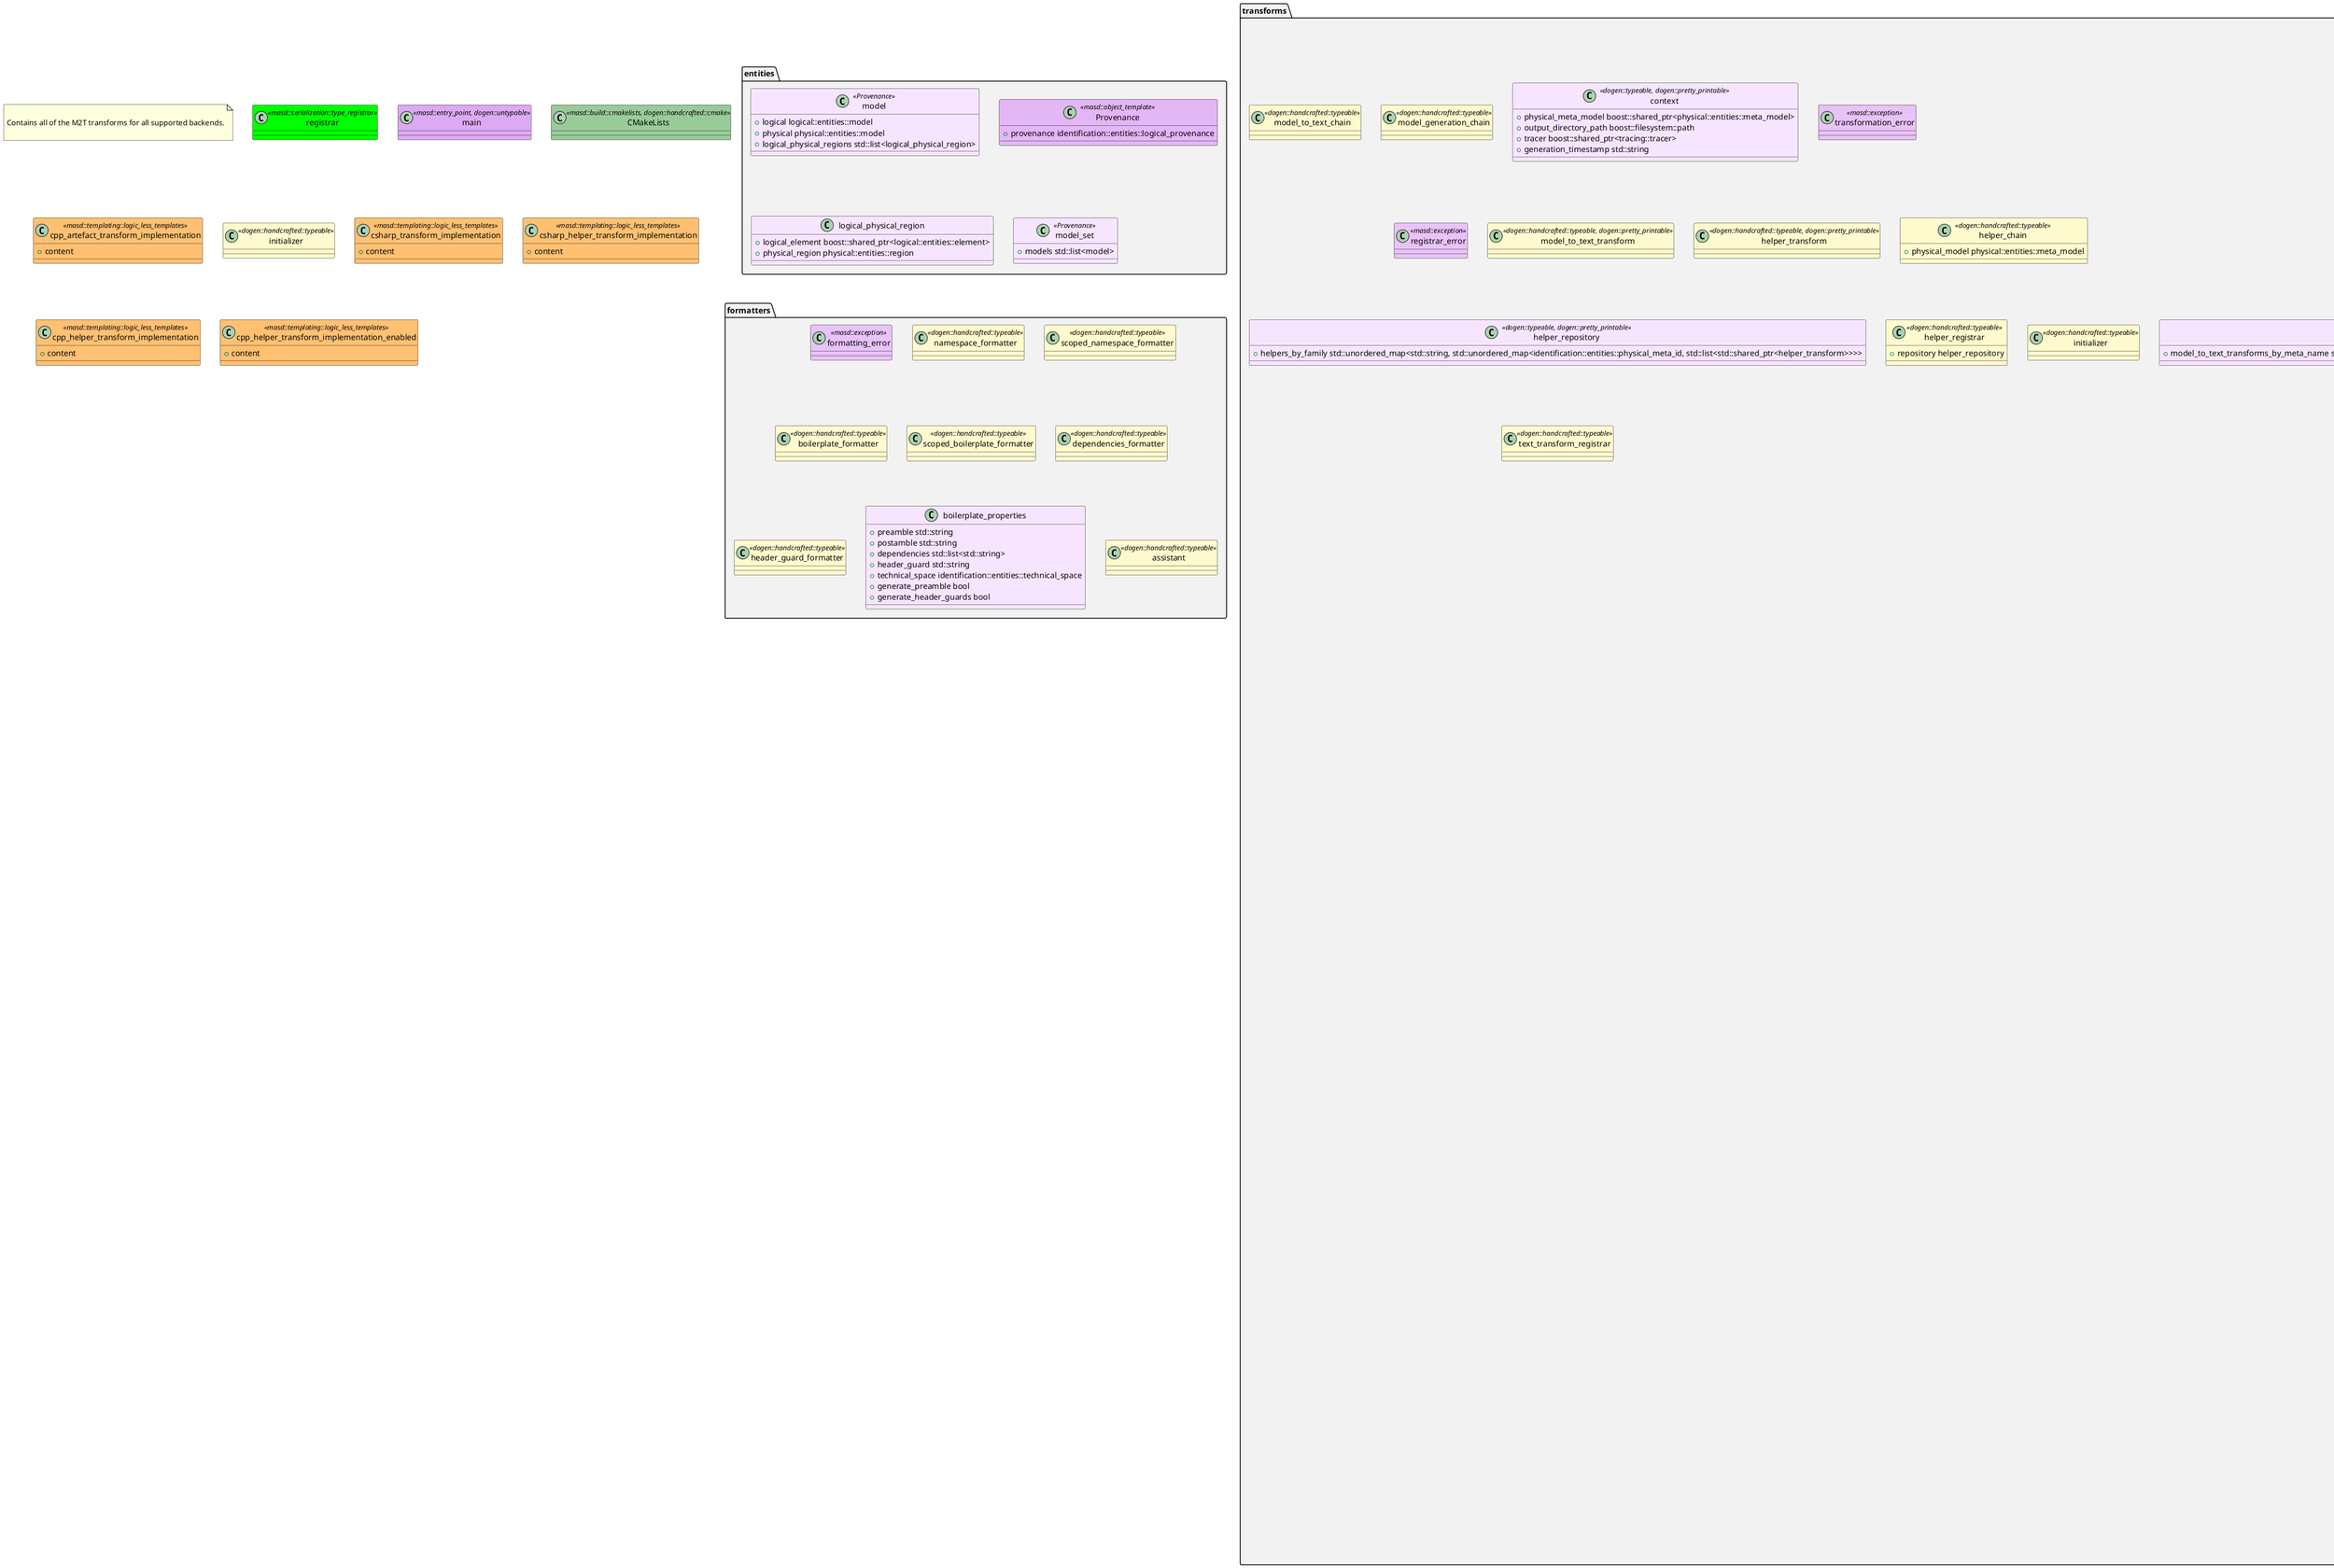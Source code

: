 @startuml
set namespaceSeparator ::
note as N1

Contains all of the M2T transforms for all supported backends.

end note

namespace entities #F2F2F2 {
        class model <<Provenance>> #F7E5FF {
                +{field} logical logical::entities::model
                +{field} physical physical::entities::model
                +{field} logical_physical_regions std::list<logical_physical_region>
}

        class Provenance <<masd::object_template>> #E3B6F6 {
                +{field} provenance identification::entities::logical_provenance
}

        class logical_physical_region #F7E5FF {
                +{field} logical_element boost::shared_ptr<logical::entities::element>
                +{field} physical_region physical::entities::region
}

        class model_set <<Provenance>> #F7E5FF {
                +{field} models std::list<model>
}

}

namespace transforms #F2F2F2 {
        class model_to_text_chain <<dogen::handcrafted::typeable>> #FFFACD {
}

        class model_generation_chain <<dogen::handcrafted::typeable>> #FFFACD {
}

        class context <<dogen::typeable, dogen::pretty_printable>> #F7E5FF {
                +{field} physical_meta_model boost::shared_ptr<physical::entities::meta_model>
                +{field} output_directory_path boost::filesystem::path
                +{field} tracer boost::shared_ptr<tracing::tracer>
                +{field} generation_timestamp std::string
}

        class transformation_error <<masd::exception>> #E8C2F8 {
}

        class registrar_error <<masd::exception>> #E8C2F8 {
}

        class model_to_text_transform <<dogen::handcrafted::typeable, dogen::pretty_printable>> #FFFACD {
}

        namespace cpp <<masd::physical::backend>> #F2F2F2 {
                class implementation <<masd::physical::part>> #43CD80 {
                        +{field} external_modules_path_contribution
                        +{field} model_modules_path_contribution
                        +{field} facet_path_contribution
                        +{field} requires_relative_path
                        +{field} directory_name
}

                class public_headers <<masd::physical::part>> #43CD80 {
                        +{field} external_modules_path_contribution
                        +{field} model_modules_path_contribution
                        +{field} facet_path_contribution
                        +{field} requires_relative_path
                        +{field} directory_name
}

                class testing <<masd::physical::part>> #43CD80 {
                        +{field} external_modules_path_contribution
                        +{field} model_modules_path_contribution
                        +{field} facet_path_contribution
                        +{field} requires_relative_path
                        +{field} directory_name
}

                class standard_header_file <<masd::physical::archetype_kind>> #68D799 {
                        +{field} file_extension
}

                namespace types <<masd::physical::facet>> #F2F2F2 {
                        class initializer <<dogen::handcrafted::typeable>> #FFFACD {
}

                        class smart_pointer_helper <<masd::physical::helper>> #F7E5FF {
                                +{field} stitch_template_content
}

                        class archetype_class_header_transform <<masd::physical::archetype, dogen::header_facet_default_configuration>> #68D799 {
                                +{field} stitch_template_content
}

                        class archetype_class_implementation_transform <<masd::physical::archetype, dogen::implementation_configuration>> #68D799 {
                                +{field} stitch_template_content
}

                        class archetype_class_header_factory <<masd::physical::archetype, dogen::header_configuration>> #68D799 {
                                +{field} stitch_template_content
}

                        class archetype_class_implementation_factory <<masd::physical::archetype, dogen::implementation_configuration>> #68D799 {
                                +{field} stitch_template_content
}

                        class facet_class_header_transform <<masd::physical::archetype, dogen::header_facet_default_configuration>> #68D799 {
                                +{field} stitch_template_content
}

                        class facet_class_implementation_transform <<masd::physical::archetype, dogen::implementation_configuration>> #68D799 {
                                +{field} stitch_template_content
}

                        class facet_class_header_factory <<masd::physical::archetype, dogen::header_configuration>> #68D799 {
                                +{field} stitch_template_content
}

                        class facet_class_implementation_factory <<masd::physical::archetype, dogen::implementation_configuration>> #68D799 {
                                +{field} stitch_template_content
}

                        class backend_class_header_transform <<masd::physical::archetype, dogen::header_facet_default_configuration>> #68D799 {
                                +{field} stitch_template_content
}

                        class backend_class_implementation_transform <<masd::physical::archetype, dogen::implementation_configuration>> #68D799 {
                                +{field} stitch_template_content
}

                        class backend_class_header_factory <<masd::physical::archetype, dogen::header_configuration>> #68D799 {
                                +{field} stitch_template_content
}

                        class part_class_header_transform <<masd::physical::archetype, dogen::header_facet_default_configuration>> #68D799 {
                                +{field} stitch_template_content
}

                        class part_class_header_factory <<masd::physical::archetype, dogen::header_configuration>> #68D799 {
                                +{field} stitch_template_content
}

                        class helper_class_header_transform <<masd::physical::archetype, dogen::header_facet_default_configuration>> #68D799 {
                                +{field} stitch_template_content
}

                        class helper_class_header_factory <<masd::physical::archetype, dogen::header_configuration>> #68D799 {
                                +{field} stitch_template_content
}

                        class archetype_kind_class_header_factory <<masd::physical::archetype, dogen::header_configuration>> #68D799 {
                                +{field} stitch_template_content
}

                        class backend_class_implementation_factory <<masd::physical::archetype, dogen::implementation_configuration>> #68D799 {
                                +{field} stitch_template_content
}

                        class part_class_implementation_transform <<masd::physical::archetype, dogen::implementation_configuration>> #68D799 {
                                +{field} stitch_template_content
}

                        class part_class_implementation_factory <<masd::physical::archetype, dogen::implementation_configuration>> #68D799 {
                                +{field} stitch_template_content
}

                        class helper_class_implementation_transform <<masd::physical::archetype, dogen::implementation_configuration>> #68D799 {
                                +{field} stitch_template_content
}

                        class helper_class_implementation_factory <<masd::physical::archetype, dogen::implementation_configuration>> #68D799 {
                                +{field} stitch_template_content
}

                        class archetype_kind_class_implementation_factory <<masd::physical::archetype, dogen::implementation_configuration>> #68D799 {
                                +{field} stitch_template_content
}

                        class class_header <<masd::physical::archetype, dogen::object_header_configuration>> #68D799 {
                                +{field} stitch_template_content
}

                        class class_forward_declarations <<masd::physical::archetype, dogen::header_configuration>> #68D799 {
                                +{field} stitch_template_content
}

                        class namespace_header <<masd::physical::archetype, dogen::header_facet_default_configuration>> #68D799 {
                                +{field} stitch_template_content
}

                        class visitor_header <<masd::physical::archetype, dogen::header_facet_default_configuration>> #68D799 {
                                +{field} stitch_template_content
}

                        class primitive_header <<masd::physical::archetype, dogen::primitive_header_configuration>> #68D799 {
                                +{field} stitch_template_content
}

                        class primitive_forward_declarations <<masd::physical::archetype, dogen::header_configuration>> #68D799 {
                                +{field} stitch_template_content
}

                        class feature_template_bundle_header <<masd::physical::archetype, dogen::header_facet_default_configuration>> #68D799 {
                                +{field} stitch_template_content
}

                        class feature_bundle_header <<masd::physical::archetype, dogen::header_facet_default_configuration>> #68D799 {
                                +{field} stitch_template_content
}

                        class variability_initializer_header <<masd::physical::archetype, dogen::header_facet_default_configuration>> #68D799 {
                                +{field} stitch_template_content
}

                        class main <<masd::physical::archetype, dogen::implementation_configuration>> #68D799 {
                                +{field} stitch_template_content
}

                        class class_implementation <<masd::physical::archetype, dogen::object_implementation_configuration>> #68D799 {
                                +{field} stitch_template_content
}

                        class exception_header <<masd::physical::archetype, dogen::header_facet_default_configuration>> #68D799 {
                                +{field} stitch_template_content
}

                        class enum_header <<masd::physical::archetype, dogen::enumeration_header_configuration>> #68D799 {
                                +{field} stitch_template_content
}

                        class visitor_forward_declarations <<masd::physical::archetype, dogen::header_configuration>> #68D799 {
                                +{field} stitch_template_content
}

                        class primitive_implementation <<masd::physical::archetype, dogen::primitive_implementation_configuration>> #68D799 {
                                +{field} stitch_template_content
}

                        class builtin_header <<masd::physical::archetype, dogen::builtin_header_configuration>> #68D799 {
                                +{field} stitch_template_content
}

                        class feature_template_bundle_implementation <<masd::physical::archetype, dogen::implementation_configuration>> #68D799 {
                                +{field} stitch_template_content
}

                        class feature_bundle_implementation <<masd::physical::archetype, dogen::implementation_configuration>> #68D799 {
                                +{field} stitch_template_content
}

                        class variability_initializer_implementation <<masd::physical::archetype, dogen::implementation_configuration>> #68D799 {
                                +{field} stitch_template_content
}

}

                class base_archetype_configuration <<masd::variability::profile>> #DDECEC {
                        +{field} masd.physical.technical_space
}

                class tests_configuration <<masd::variability::profile>> #DDECEC {
                        +{field} masd.physical.part_id
                        +{field} masd.physical.wale_template_reference
                        +{field} masd.physical.relation_status
}

transforms::cpp::base_archetype_configuration <|-- transforms::cpp::tests_configuration
                class header_configuration <<masd::variability::profile>> #DDECEC {
                        +{field} masd.physical.part_id
                        +{field} masd.physical.wale_template_reference
}

transforms::cpp::base_archetype_configuration <|-- transforms::cpp::header_configuration
                class header_facet_default_configuration <<masd::variability::profile>> #DDECEC {
                        +{field} masd.physical.relation_status
}

transforms::cpp::header_configuration <|-- transforms::cpp::header_facet_default_configuration
                class enumeration_header_configuration <<masd::variability::profile>> #DDECEC {
                        +{field} masd.physical.logical_meta_element_id
                        +{field} masd.wale.kvp.archetype.simple_name
}

transforms::cpp::header_facet_default_configuration <|-- transforms::cpp::enumeration_header_configuration
                class object_header_configuration <<masd::variability::profile>> #DDECEC {
                        +{field} masd.physical.logical_meta_element_id
                        +{field} masd.wale.kvp.archetype.simple_name
}

transforms::cpp::header_facet_default_configuration <|-- transforms::cpp::object_header_configuration
                class primitive_header_configuration <<masd::variability::profile>> #DDECEC {
                        +{field} masd.physical.logical_meta_element_id
                        +{field} masd.wale.kvp.archetype.simple_name
}

transforms::cpp::header_facet_default_configuration <|-- transforms::cpp::primitive_header_configuration
                class builtin_header_configuration <<masd::variability::profile>> #DDECEC {
                        +{field} masd.physical.logical_meta_element_id
                        +{field} masd.wale.kvp.archetype.simple_name
}

transforms::cpp::header_facet_default_configuration <|-- transforms::cpp::builtin_header_configuration
                class implementation_configuration <<masd::variability::profile>> #DDECEC {
                        +{field} masd.physical.part_id
                        +{field} masd.physical.wale_template_reference
                        +{field} masd.physical.relation_status
}

transforms::cpp::base_archetype_configuration <|-- transforms::cpp::implementation_configuration
                class object_implementation_configuration <<masd::variability::profile>> #DDECEC {
                        +{field} masd.physical.logical_meta_element_id
                        +{field} masd.wale.kvp.archetype.simple_name
}

transforms::cpp::implementation_configuration <|-- transforms::cpp::object_implementation_configuration
                class primitive_implementation_configuration <<masd::variability::profile>> #DDECEC {
                        +{field} masd.physical.logical_meta_element_id
                        +{field} masd.wale.kvp.archetype.simple_name
}

transforms::cpp::implementation_configuration <|-- transforms::cpp::primitive_implementation_configuration
                class enumeration_implementation_configuration <<masd::variability::profile>> #DDECEC {
                        +{field} masd.physical.logical_meta_element_id
                        +{field} masd.wale.kvp.archetype.simple_name
}

transforms::cpp::implementation_configuration <|-- transforms::cpp::enumeration_implementation_configuration
                namespace hash <<masd::physical::facet>> #F2F2F2 {
                        class initializer <<dogen::handcrafted::typeable>> #FFFACD {
}

                        class date_helper <<masd::physical::helper>> #F7E5FF {
                                +{field} stitch_template_content
}

                        class ptime_helper <<masd::physical::helper>> #F7E5FF {
                                +{field} stitch_template_content
}

                        class associative_container_helper <<masd::physical::helper>> #F7E5FF {
                                +{field} stitch_template_content
}

                        class optional_helper <<masd::physical::helper>> #F7E5FF {
                                +{field} stitch_template_content
}

                        class sequence_container_helper <<masd::physical::helper>> #F7E5FF {
                                +{field} stitch_template_content
}

                        class variant_helper <<masd::physical::helper>> #F7E5FF {
                                +{field} stitch_template_content
}

                        class time_duration_helper <<masd::physical::helper>> #F7E5FF {
                                +{field} stitch_template_content
}

                        class ptree_helper <<masd::physical::helper>> #F7E5FF {
                                +{field} stitch_template_content
}

                        class pair_helper <<masd::physical::helper>> #F7E5FF {
                                +{field} stitch_template_content
}

                        class smart_pointer_helper <<masd::physical::helper>> #F7E5FF {
                                +{field} stitch_template_content
}

                        class path_helper <<masd::physical::helper>> #F7E5FF {
                                +{field} stitch_template_content
}

                        class class_header <<masd::physical::archetype, dogen::object_header_configuration>> #68D799 {
                                +{field} stitch_template_content
}

                        class class_implementation <<masd::physical::archetype, dogen::object_implementation_configuration>> #68D799 {
                                +{field} stitch_template_content
}

                        class enum_header <<masd::physical::archetype, dogen::enumeration_header_configuration>> #68D799 {
                                +{field} stitch_template_content
}

                        class builtin_header <<masd::physical::archetype, dogen::builtin_header_configuration>> #68D799 {
                                +{field} stitch_template_content
}

                        class primitive_header <<masd::physical::archetype, dogen::primitive_header_configuration>> #68D799 {
                                +{field} stitch_template_content
}

                        class primitive_implementation <<masd::physical::archetype, dogen::primitive_implementation_configuration>> #68D799 {
                                +{field} stitch_template_content
}

}

                namespace build <<masd::physical::facet>> #F2F2F2 {
                        class initializer <<dogen::handcrafted::typeable>> #FFFACD {
}

                        class include_cmakelists <<masd::physical::archetype>> #68D799 {
                                +{field} stitch_template_content
}

                        class source_cmakelists <<masd::physical::archetype>> #68D799 {
                                +{field} stitch_template_content
}

}

                namespace io <<masd::physical::facet>> #F2F2F2 {
                        class initializer <<dogen::handcrafted::typeable>> #FFFACD {
}

                        class optional_helper <<masd::physical::helper>> #F7E5FF {
                                +{field} stitch_template_content
}

                        class pair_helper <<masd::physical::helper>> #F7E5FF {
                                +{field} stitch_template_content
}

                        class string_helper <<masd::physical::helper>> #F7E5FF {
                                +{field} stitch_template_content
}

                        class ptree_helper <<masd::physical::helper>> #F7E5FF {
                                +{field} stitch_template_content
}

                        class associative_container_helper <<masd::physical::helper>> #F7E5FF {
                                +{field} stitch_template_content
}

                        class sequence_container_helper <<masd::physical::helper>> #F7E5FF {
                                +{field} stitch_template_content
}

                        class smart_pointer_helper <<masd::physical::helper>> #F7E5FF {
                                +{field} stitch_template_content
}

                        class variant_helper <<masd::physical::helper>> #F7E5FF {
                                +{field} stitch_template_content
}

                        class inserter_implementation_helper <<dogen::handcrafted::typeable>> #FFFACD {
}

                        class class_header <<masd::physical::archetype, dogen::object_header_configuration>> #68D799 {
                                +{field} stitch_template_content
}

                        class class_implementation <<masd::physical::archetype, dogen::object_implementation_configuration>> #68D799 {
                                +{field} stitch_template_content
}

                        class enum_header <<masd::physical::archetype, dogen::enumeration_header_configuration>> #68D799 {
                                +{field} stitch_template_content
}

                        class enum_implementation <<masd::physical::archetype, dogen::enumeration_implementation_configuration>> #68D799 {
                                +{field} stitch_template_content
}

                        class primitive_header <<masd::physical::archetype, dogen::primitive_header_configuration>> #68D799 {
                                +{field} stitch_template_content
}

                        class builtin_header <<masd::physical::archetype, dogen::builtin_header_configuration>> #68D799 {
                                +{field} stitch_template_content
}

                        class primitive_implementation <<masd::physical::archetype, dogen::primitive_implementation_configuration>> #68D799 {
                                +{field} stitch_template_content
}

}

                namespace visual_studio <<masd::physical::facet>> #F2F2F2 {
                        class initializer <<dogen::handcrafted::typeable>> #FFFACD {
}

                        class solution <<masd::physical::archetype>> #68D799 {
                                +{field} stitch_template_content
}

                        class msbuild_targets <<masd::physical::archetype>> #68D799 {
                                +{field} stitch_template_content
}

                        class project <<masd::physical::archetype>> #68D799 {
                                +{field} stitch_template_content
}

}

                namespace serialization <<masd::physical::facet>> #F2F2F2 {
                        class initializer <<dogen::handcrafted::typeable>> #FFFACD {
}

                        class path_helper <<masd::physical::helper>> #F7E5FF {
                                +{field} stitch_template_content
}

                        class class_header <<masd::physical::archetype, dogen::object_header_configuration>> #68D799 {
                                +{field} stitch_template_content
}

                        class class_forward_declarations <<masd::physical::archetype, dogen::header_configuration>> #68D799 {
                                +{field} stitch_template_content
}

                        class primitive_header <<masd::physical::archetype, dogen::primitive_header_configuration>> #68D799 {
                                +{field} stitch_template_content
}

                        class primitive_forward_declarations <<masd::physical::archetype, dogen::header_configuration>> #68D799 {
                                +{field} stitch_template_content
}

                        class type_registrar_header <<masd::physical::archetype, dogen::header_facet_default_configuration>> #68D799 {
                                +{field} stitch_template_content
}

                        class class_implementation <<masd::physical::archetype, dogen::object_implementation_configuration>> #68D799 {
                                +{field} stitch_template_content
}

                        class builtin_header <<masd::physical::archetype, dogen::builtin_header_configuration>> #68D799 {
                                +{field} stitch_template_content
}

                        class primitive_implementation <<masd::physical::archetype, dogen::primitive_implementation_configuration>> #68D799 {
                                +{field} stitch_template_content
}

                        class enum_header <<masd::physical::archetype, dogen::enumeration_header_configuration>> #68D799 {
                                +{field} stitch_template_content
}

                        class type_registrar_implementation <<masd::physical::archetype, dogen::implementation_configuration>> #68D799 {
                                +{field} stitch_template_content
}

}

                namespace test_data <<masd::physical::facet>> #F2F2F2 {
                        class initializer <<dogen::handcrafted::typeable>> #FFFACD {
}

                        class date_helper <<masd::physical::helper>> #F7E5FF {
                                +{field} stitch_template_content
}

                        class bool_helper <<masd::physical::helper>> #F7E5FF {
                                +{field} stitch_template_content
}

                        class char_helper <<masd::physical::helper>> #F7E5FF {
                                +{field} stitch_template_content
}

                        class ptree_helper <<masd::physical::helper>> #F7E5FF {
                                +{field} stitch_template_content
}

                        class associative_container_helper <<masd::physical::helper>> #F7E5FF {
                                +{field} stitch_template_content
}

                        class pair_helper <<masd::physical::helper>> #F7E5FF {
                                +{field} stitch_template_content
}

                        class number_helper <<masd::physical::helper>> #F7E5FF {
                                +{field} stitch_template_content
}

                        class variant_helper <<masd::physical::helper>> #F7E5FF {
                                +{field} stitch_template_content
}

                        class path_helper <<masd::physical::helper>> #F7E5FF {
                                +{field} stitch_template_content
}

                        class ptime_helper <<masd::physical::helper>> #F7E5FF {
                                +{field} stitch_template_content
}

                        class optional_helper <<masd::physical::helper>> #F7E5FF {
                                +{field} stitch_template_content
}

                        class smart_pointer_helper <<masd::physical::helper>> #F7E5FF {
                                +{field} stitch_template_content
}

                        class sequence_container_helper <<masd::physical::helper>> #F7E5FF {
                                +{field} stitch_template_content
}

                        class string_helper <<masd::physical::helper>> #F7E5FF {
                                +{field} stitch_template_content
}

                        class domain_type_helper <<masd::physical::helper>> #F7E5FF {
                                +{field} stitch_template_content
}

                        class time_duration_helper <<masd::physical::helper>> #F7E5FF {
                                +{field} stitch_template_content
}

                        class class_header <<masd::physical::archetype, dogen::object_header_configuration>> #68D799 {
                                +{field} stitch_template_content
}

                        class enum_header <<masd::physical::archetype, dogen::enumeration_header_configuration>> #68D799 {
                                +{field} stitch_template_content
}

                        class primitive_header <<masd::physical::archetype, dogen::primitive_header_configuration>> #68D799 {
                                +{field} stitch_template_content
}

                        class builtin_header <<masd::physical::archetype, dogen::builtin_header_configuration>> #68D799 {
                                +{field} stitch_template_content
}

                        class class_implementation <<masd::physical::archetype, dogen::object_implementation_configuration>> #68D799 {
                                +{field} stitch_template_content
}

                        class enum_implementation <<masd::physical::archetype, dogen::enumeration_implementation_configuration>> #68D799 {
                                +{field} stitch_template_content
}

                        class primitive_implementation <<masd::physical::archetype, dogen::primitive_implementation_configuration>> #68D799 {
                                +{field} stitch_template_content
}

}

                namespace tests <<masd::physical::facet>> #F2F2F2 {
                        class initializer <<dogen::handcrafted::typeable>> #FFFACD {
}

                        class class_implementation <<masd::physical::archetype, dogen::tests_configuration>> #68D799 {
                                +{field} stitch_template_content
}

                        class main <<masd::physical::archetype, dogen::tests_configuration>> #68D799 {
                                +{field} stitch_template_content
}

                        class enum_implementation <<masd::physical::archetype, dogen::tests_configuration>> #68D799 {
                                +{field} stitch_template_content
}

                        class cmakelists <<masd::physical::archetype>> #68D799 {
                                +{field} stitch_template_content
}

}

                namespace odb <<masd::physical::facet>> #F2F2F2 {
                        class initializer <<dogen::handcrafted::typeable>> #FFFACD {
}

                        class class_header <<masd::physical::archetype, dogen::object_header_configuration>> #68D799 {
                                +{field} stitch_template_content
}

                        class builtin_header <<masd::physical::archetype, dogen::builtin_header_configuration>> #68D799 {
                                +{field} stitch_template_content
}

                        class enum_header <<masd::physical::archetype, dogen::enumeration_header_configuration>> #68D799 {
                                +{field} stitch_template_content
}

                        class primitive_header <<masd::physical::archetype, dogen::primitive_header_configuration>> #68D799 {
                                +{field} stitch_template_content
}

                        class object_odb_options <<masd::physical::archetype>> #68D799 {
                                +{field} stitch_template_content
}

                        class primitive_odb_options <<masd::physical::archetype>> #68D799 {
                                +{field} stitch_template_content
}

                        class common_odb_options <<masd::physical::archetype>> #68D799 {
                                +{field} stitch_template_content
}

}

                namespace lexical_cast <<masd::physical::facet>> #F2F2F2 {
                        class initializer <<dogen::handcrafted::typeable>> #FFFACD {
}

                        class enum_header <<masd::physical::archetype, dogen::enumeration_header_configuration>> #68D799 {
                                +{field} stitch_template_content
}

}

                class initializer <<dogen::handcrafted::typeable>> #FFFACD {
}

                class project <<masd::physical::part>> #43CD80 {
                        +{field} external_modules_path_contribution
                        +{field} model_modules_path_contribution
                        +{field} facet_path_contribution
                        +{field} requires_relative_path
}

}

        class helper_transform <<dogen::handcrafted::typeable, dogen::pretty_printable>> #FFFACD {
}

        class helper_chain <<dogen::handcrafted::typeable>> #FFFACD {
                +{field} physical_model physical::entities::meta_model
}

        class helper_repository <<dogen::typeable, dogen::pretty_printable>> #F7E5FF {
                +{field} helpers_by_family std::unordered_map<std::string, std::unordered_map<identification::entities::physical_meta_id, std::list<std::shared_ptr<helper_transform>>>>
}

        class helper_registrar <<dogen::handcrafted::typeable>> #FFFACD {
                +{field} repository helper_repository
}

        namespace csharp <<masd::physical::backend>> #F2F2F2 {
                class archetype_configuration <<masd::variability::profile>> #DDECEC {
                        +{field} masd.physical.part_id
                        +{field} masd.physical.wale_template_reference
                        +{field} masd.physical.relation_status
                        +{field} masd.physical.technical_space
}

                class primitive_configuration <<masd::variability::profile>> #DDECEC {
                        +{field} masd.physical.logical_meta_element_id
                        +{field} masd.wale.kvp.archetype.simple_name
}

transforms::csharp::archetype_configuration <|-- transforms::csharp::primitive_configuration
                class enumeration_configuration <<masd::variability::profile>> #DDECEC {
                        +{field} masd.physical.logical_meta_element_id
                        +{field} masd.wale.kvp.archetype.simple_name
}

transforms::csharp::archetype_configuration <|-- transforms::csharp::enumeration_configuration
                class object_configuration <<masd::variability::profile>> #DDECEC {
                        +{field} masd.physical.logical_meta_element_id
                        +{field} masd.wale.kvp.archetype.simple_name
}

transforms::csharp::archetype_configuration <|-- transforms::csharp::object_configuration
                class exception_configuration <<masd::variability::profile>> #DDECEC {
                        +{field} masd.physical.logical_meta_element_id
                        +{field} masd.wale.kvp.archetype.simple_name
}

transforms::csharp::archetype_configuration <|-- transforms::csharp::exception_configuration
                class builtin_configuration <<masd::variability::profile>> #DDECEC {
                        +{field} masd.physical.logical_meta_element_id
                        +{field} masd.wale.kvp.archetype.simple_name
}

transforms::csharp::archetype_configuration <|-- transforms::csharp::builtin_configuration
                class implementation <<masd::physical::part>> #43CD80 {
                        +{field} external_modules_path_contribution
                        +{field} model_modules_path_contribution
                        +{field} facet_path_contribution
                        +{field} requires_relative_path
}

                namespace types <<masd::physical::facet>> #F2F2F2 {
                        class initializer <<dogen::handcrafted::typeable>> #FFFACD {
}

                        class floating_point_number_helper <<masd::physical::helper>> #F7E5FF {
                                +{field} stitch_template_content
}

                        class class <<masd::physical::archetype, dogen::object_configuration>> #68D799 {
                                +{field} stitch_template_content
}

                        class exception <<masd::physical::archetype, dogen::exception_configuration>> #68D799 {
                                +{field} stitch_template_content
}

                        class builtin <<masd::physical::archetype, dogen::builtin_configuration>> #68D799 {
                                +{field} stitch_template_content
}

                        class enum <<masd::physical::archetype, dogen::enumeration_configuration>> #68D799 {
                                +{field} stitch_template_content
}

                        class primitive <<masd::physical::archetype, dogen::primitive_configuration>> #68D799 {
                                +{field} stitch_template_content
}

}

                namespace io <<masd::physical::facet>> #F2F2F2 {
                        class initializer <<dogen::handcrafted::typeable>> #FFFACD {
}

                        class enumerable_helper <<masd::physical::helper>> #F7E5FF {
                                +{field} stitch_template_content
}

                        class class <<masd::physical::archetype, dogen::object_configuration>> #68D799 {
                                +{field} stitch_template_content
}

                        class enum <<masd::physical::archetype, dogen::enumeration_configuration>> #68D799 {
                                +{field} stitch_template_content
}

                        class primitive <<masd::physical::archetype, dogen::primitive_configuration>> #68D799 {
                                +{field} stitch_template_content
}

                        class assistant <<masd::physical::archetype, dogen::archetype_configuration>> #68D799 {
                                +{field} stitch_template_content
}

}

                namespace test_data <<masd::physical::facet>> #F2F2F2 {
                        class initializer <<dogen::handcrafted::typeable>> #FFFACD {
}

                        class class <<masd::physical::archetype, dogen::object_configuration>> #68D799 {
                                +{field} stitch_template_content
}

                        class assistant <<masd::physical::archetype, dogen::archetype_configuration>> #68D799 {
                                +{field} stitch_template_content
}

                        class enum <<masd::physical::archetype, dogen::enumeration_configuration>> #68D799 {
                                +{field} stitch_template_content
}

                        class primitive <<masd::physical::archetype, dogen::primitive_configuration>> #68D799 {
                                +{field} stitch_template_content
}

}

                namespace visual_studio <<masd::physical::facet>> #F2F2F2 {
                        class initializer <<dogen::handcrafted::typeable>> #FFFACD {
}

                        class project <<masd::physical::archetype>> #68D799 {
                                +{field} stitch_template_content
}

                        class solution <<masd::physical::archetype>> #68D799 {
                                +{field} stitch_template_content
}

}

                class initializer <<dogen::handcrafted::typeable>> #FFFACD {
}

}

        class initializer <<dogen::handcrafted::typeable>> #FFFACD {
}

        class text_transform_repository <<dogen::typeable, dogen::pretty_printable>> #F7E5FF {
                +{field} model_to_text_transforms_by_meta_name std::unordered_map<identification::entities::logical_meta_id, std::forward_list<std::shared_ptr<model_to_text_transform>>>
}

        class text_transform_registrar <<dogen::handcrafted::typeable>> #FFFACD {
}

}

namespace formatters #F2F2F2 {
        class formatting_error <<masd::exception>> #E8C2F8 {
}

        class namespace_formatter <<dogen::handcrafted::typeable>> #FFFACD {
}

        class scoped_namespace_formatter <<dogen::handcrafted::typeable>> #FFFACD {
}

        class boilerplate_formatter <<dogen::handcrafted::typeable>> #FFFACD {
}

        class scoped_boilerplate_formatter <<dogen::handcrafted::typeable>> #FFFACD {
}

        class dependencies_formatter <<dogen::handcrafted::typeable>> #FFFACD {
}

        class header_guard_formatter <<dogen::handcrafted::typeable>> #FFFACD {
}

        class boilerplate_properties #F7E5FF {
                +{field} preamble std::string
                +{field} postamble std::string
                +{field} dependencies std::list<std::string>
                +{field} header_guard std::string
                +{field} technical_space identification::entities::technical_space
                +{field} generate_preamble bool
                +{field} generate_header_guards bool
}

        class assistant <<dogen::handcrafted::typeable>> #FFFACD {
}

}

class registrar <<masd::serialization::type_registrar>> #00FF00 {
}

class main <<masd::entry_point, dogen::untypable>> #DDA9F3 {
}

class CMakeLists <<masd::build::cmakelists, dogen::handcrafted::cmake>> #99CB99 {
}

class cpp_artefact_transform_implementation <<masd::templating::logic_less_templates>> #FFC072 {
        +{field} content
}

class initializer <<dogen::handcrafted::typeable>> #FFFACD {
}

class csharp_transform_implementation <<masd::templating::logic_less_templates>> #FFC072 {
        +{field} content
}

class csharp_helper_transform_implementation <<masd::templating::logic_less_templates>> #FFC072 {
        +{field} content
}

class cpp_helper_transform_implementation <<masd::templating::logic_less_templates>> #FFC072 {
        +{field} content
}

class cpp_helper_transform_implementation_enabled <<masd::templating::logic_less_templates>> #FFC072 {
        +{field} content
}

@enduml
